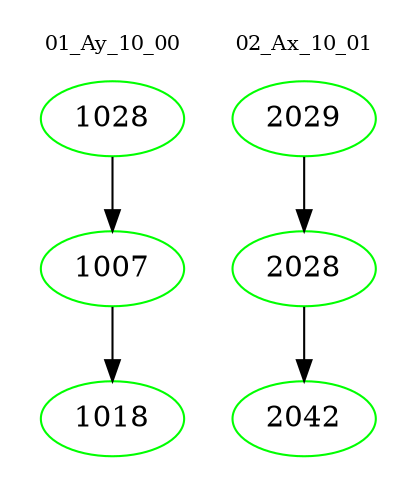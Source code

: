digraph{
subgraph cluster_0 {
color = white
label = "01_Ay_10_00";
fontsize=10;
T0_1028 [label="1028", color="green"]
T0_1028 -> T0_1007 [color="black"]
T0_1007 [label="1007", color="green"]
T0_1007 -> T0_1018 [color="black"]
T0_1018 [label="1018", color="green"]
}
subgraph cluster_1 {
color = white
label = "02_Ax_10_01";
fontsize=10;
T1_2029 [label="2029", color="green"]
T1_2029 -> T1_2028 [color="black"]
T1_2028 [label="2028", color="green"]
T1_2028 -> T1_2042 [color="black"]
T1_2042 [label="2042", color="green"]
}
}
